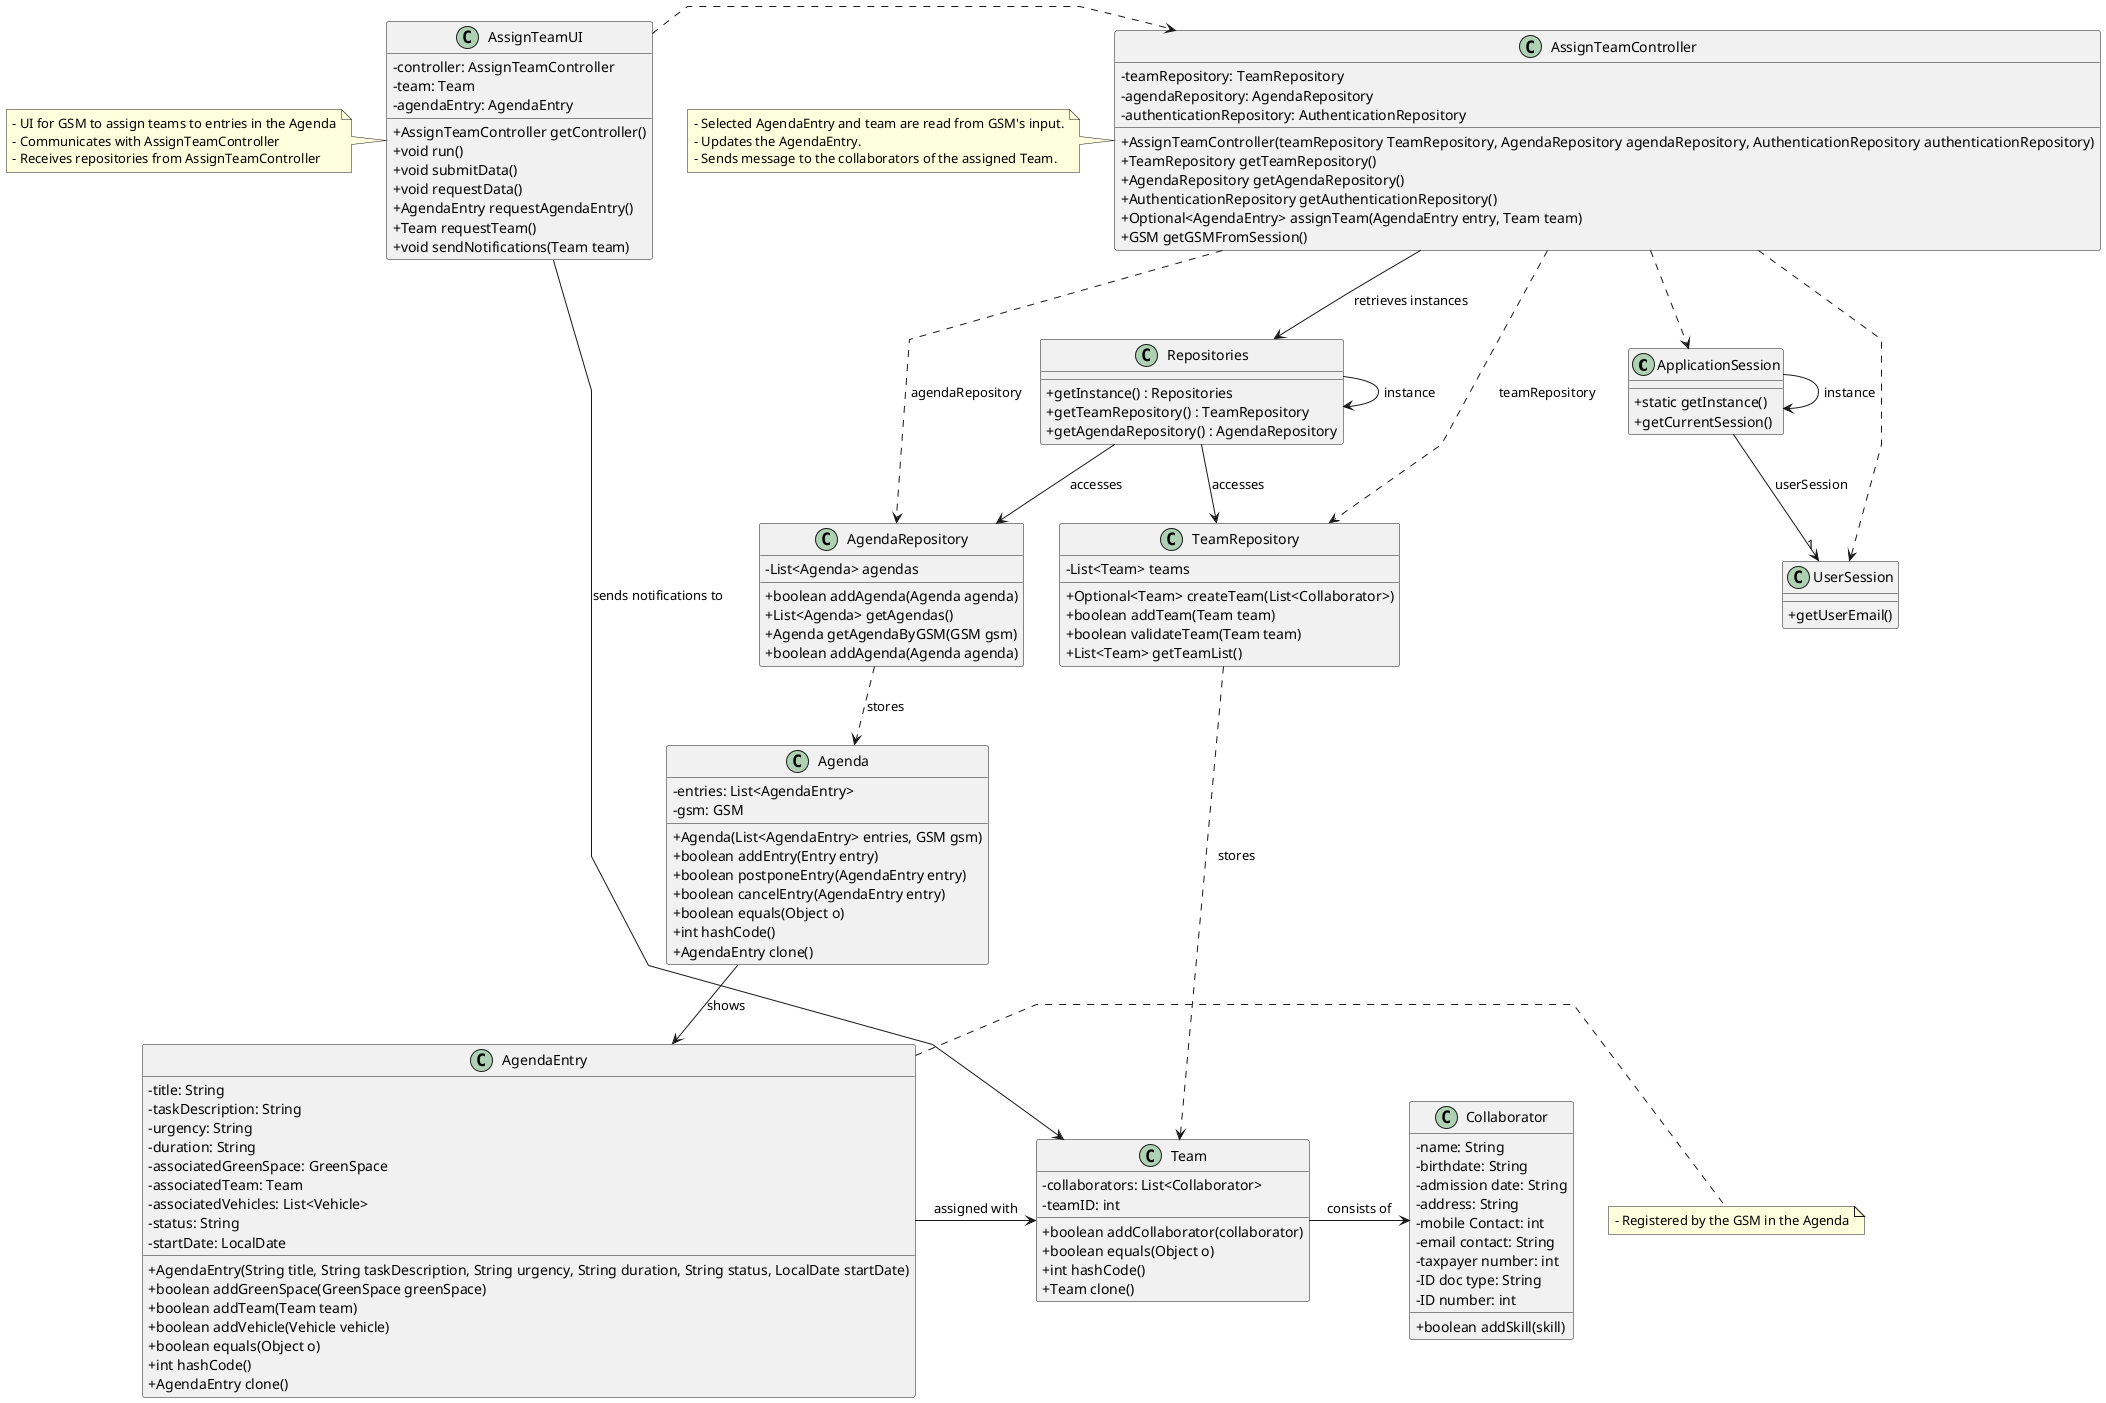 @startuml
'skinparam monochrome true
skinparam packageStyle rectangle
skinparam shadowing false
skinparam linetype polyline
'skinparam linetype orto

skinparam classAttributeIconSize 0

class ApplicationSession
{
    + static getInstance()
    + getCurrentSession()
}

class UserSession
{
    + getUserEmail()
}

class Team {
    - collaborators: List<Collaborator>
    - teamID: int
    + boolean addCollaborator(collaborator)
    + boolean equals(Object o)
    + int hashCode()
    + Team clone()
}

class TeamRepository {
       - List<Team> teams
       + Optional<Team> createTeam(List<Collaborator>)
       + boolean addTeam(Team team)
       + boolean validateTeam(Team team)
       + List<Team> getTeamList()
}

class Collaborator {
    - name: String
    - birthdate: String
    - admission date: String
    - address: String
    - mobile Contact: int
    - email contact: String
    - taxpayer number: int
    - ID doc type: String
    - ID number: int
    + boolean addSkill(skill)
}

class AgendaEntry {
    - title: String
    - taskDescription: String
    - urgency: String
    - duration: String
    - associatedGreenSpace: GreenSpace
    - associatedTeam: Team
    - associatedVehicles: List<Vehicle>
    - status: String
    - startDate: LocalDate
    + AgendaEntry(String title, String taskDescription, String urgency, String duration, String status, LocalDate startDate)
    + boolean addGreenSpace(GreenSpace greenSpace)
    + boolean addTeam(Team team)
    + boolean addVehicle(Vehicle vehicle)
    + boolean equals(Object o)
    + int hashCode()
    + AgendaEntry clone()
}

class Agenda {
    - entries: List<AgendaEntry>
    - gsm: GSM
    + Agenda(List<AgendaEntry> entries, GSM gsm)
    + boolean addEntry(Entry entry)
    + boolean postponeEntry(AgendaEntry entry)
    + boolean cancelEntry(AgendaEntry entry)
    + boolean equals(Object o)
    + int hashCode()
    + AgendaEntry clone()
}

class AgendaRepository {
  - List<Agenda> agendas
  + boolean addAgenda(Agenda agenda)
  + List<Agenda> getAgendas()
  + Agenda getAgendaByGSM(GSM gsm)
  + boolean addAgenda(Agenda agenda)
}

class Repositories {
  + getInstance() : Repositories
  + getTeamRepository() : TeamRepository
  + getAgendaRepository() : AgendaRepository
}

class AssignTeamUI {
  - controller: AssignTeamController
  - team: Team
  - agendaEntry: AgendaEntry
  + AssignTeamController getController()
  + void run()
  + void submitData()
  + void requestData()
  + AgendaEntry requestAgendaEntry()
  + Team requestTeam()
  + void sendNotifications(Team team)
}

class AssignTeamController {
  - teamRepository: TeamRepository
  - agendaRepository: AgendaRepository
  - authenticationRepository: AuthenticationRepository
  + AssignTeamController(teamRepository TeamRepository, AgendaRepository agendaRepository, AuthenticationRepository authenticationRepository)
  + TeamRepository getTeamRepository()
  + AgendaRepository getAgendaRepository()
  + AuthenticationRepository getAuthenticationRepository()
  + Optional<AgendaEntry> assignTeam(AgendaEntry entry, Team team)
  + GSM getGSMFromSession()
}

note left of AssignTeamController
  - Selected AgendaEntry and team are read from GSM's input.
  - Updates the AgendaEntry.
  - Sends message to the collaborators of the assigned Team.
end note

note left of AssignTeamUI
  - UI for GSM to assign teams to entries in the Agenda
  - Communicates with AssignTeamController
  - Receives repositories from AssignTeamController
end note

note right of AgendaEntry
 - Registered by the GSM in the Agenda
end note


AgendaEntry -> Team: assigned with
Team -> Collaborator: consists of
Agenda --> AgendaEntry: shows
AssignTeamUI -> Team: sends notifications to


Repositories -> Repositories : instance
ApplicationSession -> ApplicationSession : instance

AssignTeamUI .> AssignTeamController

AssignTeamController -down-> Repositories : retrieves instances

Repositories -down-> AgendaRepository : accesses
Repositories -down-> TeamRepository : accesses

AssignTeamController ..> TeamRepository : teamRepository
AssignTeamController ..> AgendaRepository : agendaRepository

ApplicationSession --> "1" UserSession : userSession

AssignTeamController ..> ApplicationSession
AssignTeamController ..> UserSession

TeamRepository ..> Team: stores
AgendaRepository ..> Agenda: stores

@enduml
